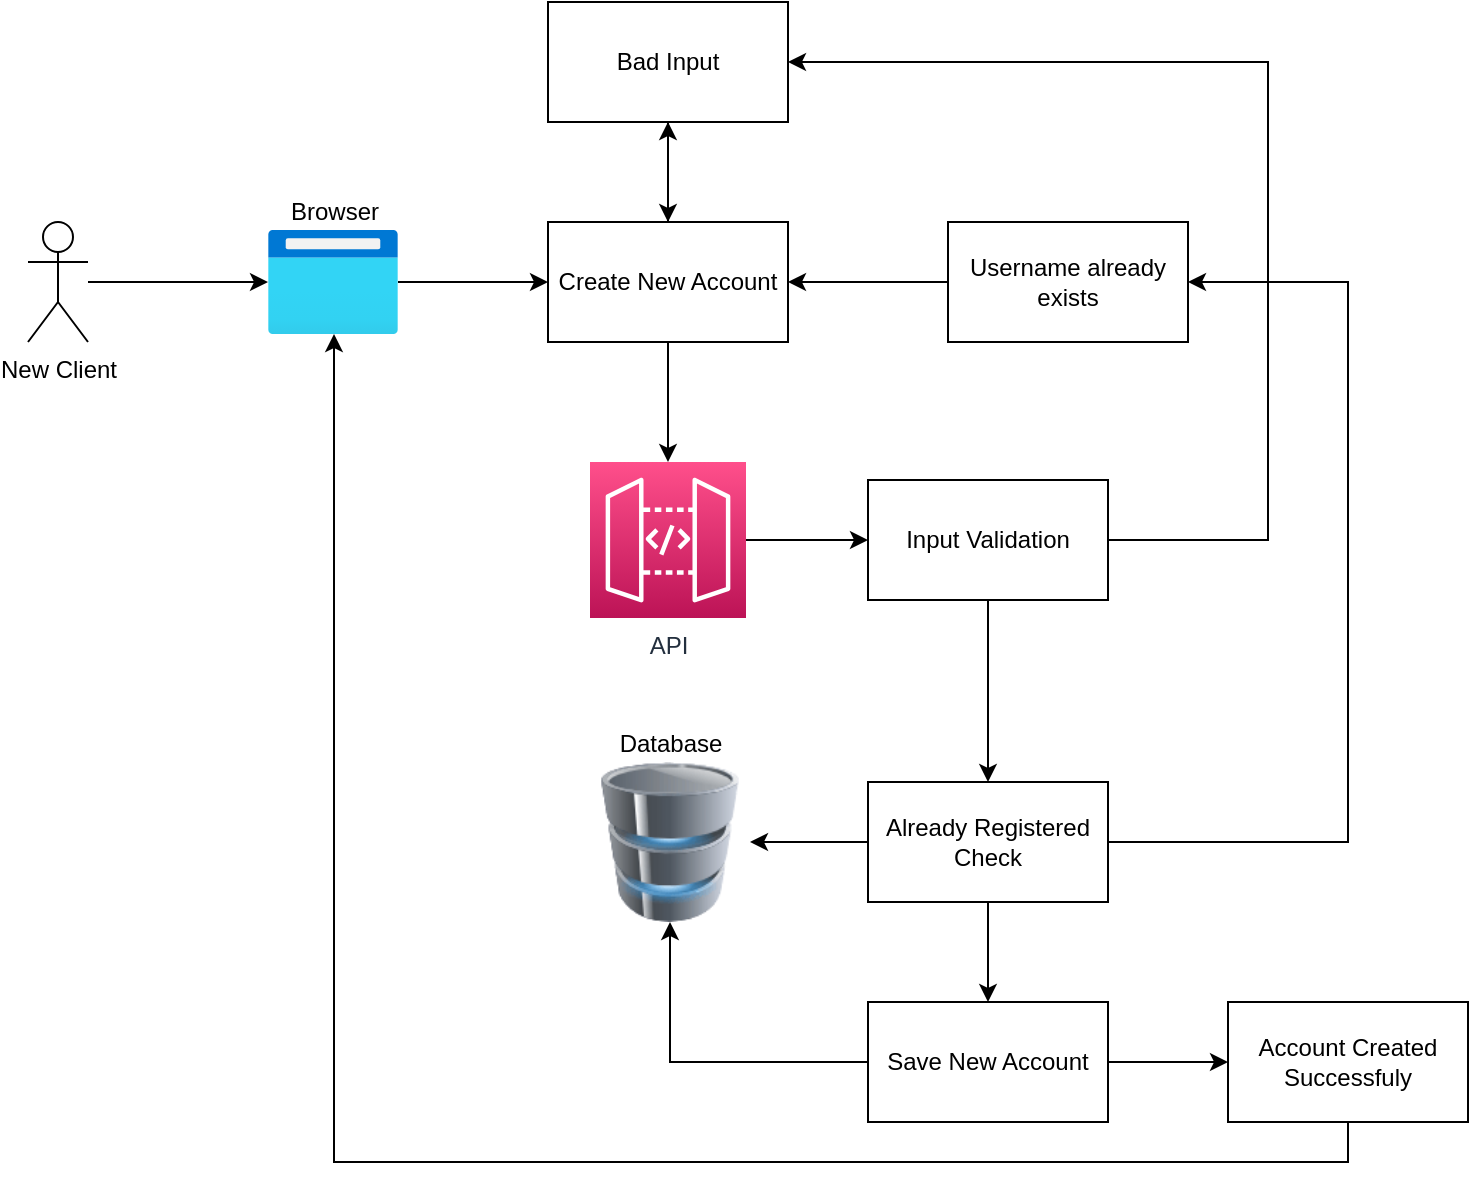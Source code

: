 <mxfile version="15.7.1" type="device"><diagram id="yYB6tMSkhrzZB1ZNreDf" name="Page-1"><mxGraphModel dx="1102" dy="592" grid="1" gridSize="10" guides="1" tooltips="1" connect="1" arrows="1" fold="1" page="1" pageScale="1" pageWidth="827" pageHeight="1169" math="0" shadow="0"><root><mxCell id="0"/><mxCell id="1" parent="0"/><mxCell id="Hw6m8DOm5vXFs35KbZ97-6" value="" style="edgeStyle=orthogonalEdgeStyle;rounded=0;orthogonalLoop=1;jettySize=auto;html=1;" edge="1" parent="1" source="Hw6m8DOm5vXFs35KbZ97-1" target="Hw6m8DOm5vXFs35KbZ97-5"><mxGeometry relative="1" as="geometry"/></mxCell><mxCell id="Hw6m8DOm5vXFs35KbZ97-1" value="New Client" style="shape=umlActor;verticalLabelPosition=bottom;verticalAlign=top;html=1;outlineConnect=0;" vertex="1" parent="1"><mxGeometry x="60" y="120" width="30" height="60" as="geometry"/></mxCell><mxCell id="Hw6m8DOm5vXFs35KbZ97-8" value="" style="edgeStyle=orthogonalEdgeStyle;rounded=0;orthogonalLoop=1;jettySize=auto;html=1;" edge="1" parent="1" source="Hw6m8DOm5vXFs35KbZ97-5" target="Hw6m8DOm5vXFs35KbZ97-7"><mxGeometry relative="1" as="geometry"/></mxCell><mxCell id="Hw6m8DOm5vXFs35KbZ97-5" value="Browser" style="aspect=fixed;html=1;points=[];align=center;image;fontSize=12;image=img/lib/azure2/general/Browser.svg;labelPosition=center;verticalLabelPosition=top;verticalAlign=bottom;" vertex="1" parent="1"><mxGeometry x="180" y="124" width="65" height="52" as="geometry"/></mxCell><mxCell id="Hw6m8DOm5vXFs35KbZ97-12" value="" style="edgeStyle=orthogonalEdgeStyle;rounded=0;orthogonalLoop=1;jettySize=auto;html=1;" edge="1" parent="1" source="Hw6m8DOm5vXFs35KbZ97-7" target="Hw6m8DOm5vXFs35KbZ97-11"><mxGeometry relative="1" as="geometry"/></mxCell><mxCell id="Hw6m8DOm5vXFs35KbZ97-14" value="" style="edgeStyle=orthogonalEdgeStyle;rounded=0;orthogonalLoop=1;jettySize=auto;html=1;" edge="1" parent="1" source="Hw6m8DOm5vXFs35KbZ97-7" target="Hw6m8DOm5vXFs35KbZ97-13"><mxGeometry relative="1" as="geometry"/></mxCell><mxCell id="Hw6m8DOm5vXFs35KbZ97-7" value="Create New Account" style="rounded=0;whiteSpace=wrap;html=1;" vertex="1" parent="1"><mxGeometry x="320" y="120" width="120" height="60" as="geometry"/></mxCell><mxCell id="Hw6m8DOm5vXFs35KbZ97-24" style="edgeStyle=orthogonalEdgeStyle;rounded=0;orthogonalLoop=1;jettySize=auto;html=1;" edge="1" parent="1" source="Hw6m8DOm5vXFs35KbZ97-9" target="Hw6m8DOm5vXFs35KbZ97-7"><mxGeometry relative="1" as="geometry"/></mxCell><mxCell id="Hw6m8DOm5vXFs35KbZ97-9" value="Username already exists" style="rounded=0;whiteSpace=wrap;html=1;" vertex="1" parent="1"><mxGeometry x="520" y="120" width="120" height="60" as="geometry"/></mxCell><mxCell id="Hw6m8DOm5vXFs35KbZ97-23" style="edgeStyle=orthogonalEdgeStyle;rounded=0;orthogonalLoop=1;jettySize=auto;html=1;" edge="1" parent="1" source="Hw6m8DOm5vXFs35KbZ97-11" target="Hw6m8DOm5vXFs35KbZ97-7"><mxGeometry relative="1" as="geometry"/></mxCell><mxCell id="Hw6m8DOm5vXFs35KbZ97-11" value="Bad Input" style="rounded=0;whiteSpace=wrap;html=1;" vertex="1" parent="1"><mxGeometry x="320" y="10" width="120" height="60" as="geometry"/></mxCell><mxCell id="Hw6m8DOm5vXFs35KbZ97-16" value="" style="edgeStyle=orthogonalEdgeStyle;rounded=0;orthogonalLoop=1;jettySize=auto;html=1;" edge="1" parent="1" source="Hw6m8DOm5vXFs35KbZ97-13" target="Hw6m8DOm5vXFs35KbZ97-15"><mxGeometry relative="1" as="geometry"/></mxCell><mxCell id="Hw6m8DOm5vXFs35KbZ97-13" value="API" style="sketch=0;points=[[0,0,0],[0.25,0,0],[0.5,0,0],[0.75,0,0],[1,0,0],[0,1,0],[0.25,1,0],[0.5,1,0],[0.75,1,0],[1,1,0],[0,0.25,0],[0,0.5,0],[0,0.75,0],[1,0.25,0],[1,0.5,0],[1,0.75,0]];outlineConnect=0;fontColor=#232F3E;gradientColor=#FF4F8B;gradientDirection=north;fillColor=#BC1356;strokeColor=#ffffff;dashed=0;verticalLabelPosition=bottom;verticalAlign=top;align=center;html=1;fontSize=12;fontStyle=0;aspect=fixed;shape=mxgraph.aws4.resourceIcon;resIcon=mxgraph.aws4.api_gateway;" vertex="1" parent="1"><mxGeometry x="341" y="240" width="78" height="78" as="geometry"/></mxCell><mxCell id="Hw6m8DOm5vXFs35KbZ97-17" style="edgeStyle=orthogonalEdgeStyle;rounded=0;orthogonalLoop=1;jettySize=auto;html=1;" edge="1" parent="1" source="Hw6m8DOm5vXFs35KbZ97-15" target="Hw6m8DOm5vXFs35KbZ97-11"><mxGeometry relative="1" as="geometry"><Array as="points"><mxPoint x="680" y="279"/><mxPoint x="680" y="40"/></Array></mxGeometry></mxCell><mxCell id="Hw6m8DOm5vXFs35KbZ97-19" value="" style="edgeStyle=orthogonalEdgeStyle;rounded=0;orthogonalLoop=1;jettySize=auto;html=1;" edge="1" parent="1" source="Hw6m8DOm5vXFs35KbZ97-15" target="Hw6m8DOm5vXFs35KbZ97-18"><mxGeometry relative="1" as="geometry"/></mxCell><mxCell id="Hw6m8DOm5vXFs35KbZ97-15" value="Input Validation" style="rounded=0;whiteSpace=wrap;html=1;" vertex="1" parent="1"><mxGeometry x="480" y="249" width="120" height="60" as="geometry"/></mxCell><mxCell id="Hw6m8DOm5vXFs35KbZ97-22" value="" style="edgeStyle=orthogonalEdgeStyle;rounded=0;orthogonalLoop=1;jettySize=auto;html=1;" edge="1" parent="1" source="Hw6m8DOm5vXFs35KbZ97-18" target="Hw6m8DOm5vXFs35KbZ97-20"><mxGeometry relative="1" as="geometry"/></mxCell><mxCell id="Hw6m8DOm5vXFs35KbZ97-26" value="" style="edgeStyle=orthogonalEdgeStyle;rounded=0;orthogonalLoop=1;jettySize=auto;html=1;" edge="1" parent="1" source="Hw6m8DOm5vXFs35KbZ97-18" target="Hw6m8DOm5vXFs35KbZ97-25"><mxGeometry relative="1" as="geometry"/></mxCell><mxCell id="Hw6m8DOm5vXFs35KbZ97-27" style="edgeStyle=orthogonalEdgeStyle;rounded=0;orthogonalLoop=1;jettySize=auto;html=1;" edge="1" parent="1" source="Hw6m8DOm5vXFs35KbZ97-18" target="Hw6m8DOm5vXFs35KbZ97-9"><mxGeometry relative="1" as="geometry"><Array as="points"><mxPoint x="720" y="430"/><mxPoint x="720" y="150"/></Array></mxGeometry></mxCell><mxCell id="Hw6m8DOm5vXFs35KbZ97-18" value="Already Registered Check" style="rounded=0;whiteSpace=wrap;html=1;" vertex="1" parent="1"><mxGeometry x="480" y="400" width="120" height="60" as="geometry"/></mxCell><mxCell id="Hw6m8DOm5vXFs35KbZ97-20" value="Database" style="image;html=1;image=img/lib/clip_art/computers/Database_128x128.png;labelPosition=center;verticalLabelPosition=top;align=center;verticalAlign=bottom;" vertex="1" parent="1"><mxGeometry x="341" y="390" width="80" height="80" as="geometry"/></mxCell><mxCell id="Hw6m8DOm5vXFs35KbZ97-28" style="edgeStyle=orthogonalEdgeStyle;rounded=0;orthogonalLoop=1;jettySize=auto;html=1;" edge="1" parent="1" source="Hw6m8DOm5vXFs35KbZ97-25" target="Hw6m8DOm5vXFs35KbZ97-20"><mxGeometry relative="1" as="geometry"/></mxCell><mxCell id="Hw6m8DOm5vXFs35KbZ97-30" value="" style="edgeStyle=orthogonalEdgeStyle;rounded=0;orthogonalLoop=1;jettySize=auto;html=1;" edge="1" parent="1" source="Hw6m8DOm5vXFs35KbZ97-25" target="Hw6m8DOm5vXFs35KbZ97-29"><mxGeometry relative="1" as="geometry"/></mxCell><mxCell id="Hw6m8DOm5vXFs35KbZ97-25" value="Save New Account" style="rounded=0;whiteSpace=wrap;html=1;" vertex="1" parent="1"><mxGeometry x="480" y="510" width="120" height="60" as="geometry"/></mxCell><mxCell id="Hw6m8DOm5vXFs35KbZ97-31" style="edgeStyle=orthogonalEdgeStyle;rounded=0;orthogonalLoop=1;jettySize=auto;html=1;" edge="1" parent="1" source="Hw6m8DOm5vXFs35KbZ97-29" target="Hw6m8DOm5vXFs35KbZ97-5"><mxGeometry relative="1" as="geometry"><Array as="points"><mxPoint x="720" y="590"/><mxPoint x="213" y="590"/></Array></mxGeometry></mxCell><mxCell id="Hw6m8DOm5vXFs35KbZ97-29" value="Account Created Successfuly" style="rounded=0;whiteSpace=wrap;html=1;" vertex="1" parent="1"><mxGeometry x="660" y="510" width="120" height="60" as="geometry"/></mxCell></root></mxGraphModel></diagram></mxfile>